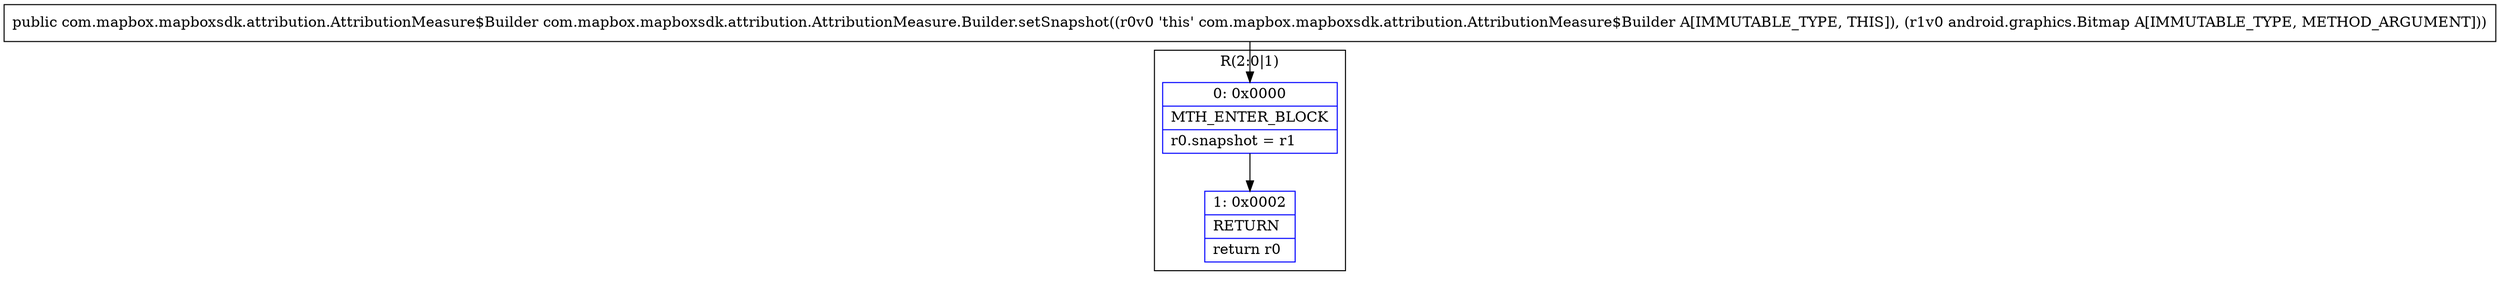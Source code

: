 digraph "CFG forcom.mapbox.mapboxsdk.attribution.AttributionMeasure.Builder.setSnapshot(Landroid\/graphics\/Bitmap;)Lcom\/mapbox\/mapboxsdk\/attribution\/AttributionMeasure$Builder;" {
subgraph cluster_Region_960449480 {
label = "R(2:0|1)";
node [shape=record,color=blue];
Node_0 [shape=record,label="{0\:\ 0x0000|MTH_ENTER_BLOCK\l|r0.snapshot = r1\l}"];
Node_1 [shape=record,label="{1\:\ 0x0002|RETURN\l|return r0\l}"];
}
MethodNode[shape=record,label="{public com.mapbox.mapboxsdk.attribution.AttributionMeasure$Builder com.mapbox.mapboxsdk.attribution.AttributionMeasure.Builder.setSnapshot((r0v0 'this' com.mapbox.mapboxsdk.attribution.AttributionMeasure$Builder A[IMMUTABLE_TYPE, THIS]), (r1v0 android.graphics.Bitmap A[IMMUTABLE_TYPE, METHOD_ARGUMENT])) }"];
MethodNode -> Node_0;
Node_0 -> Node_1;
}

